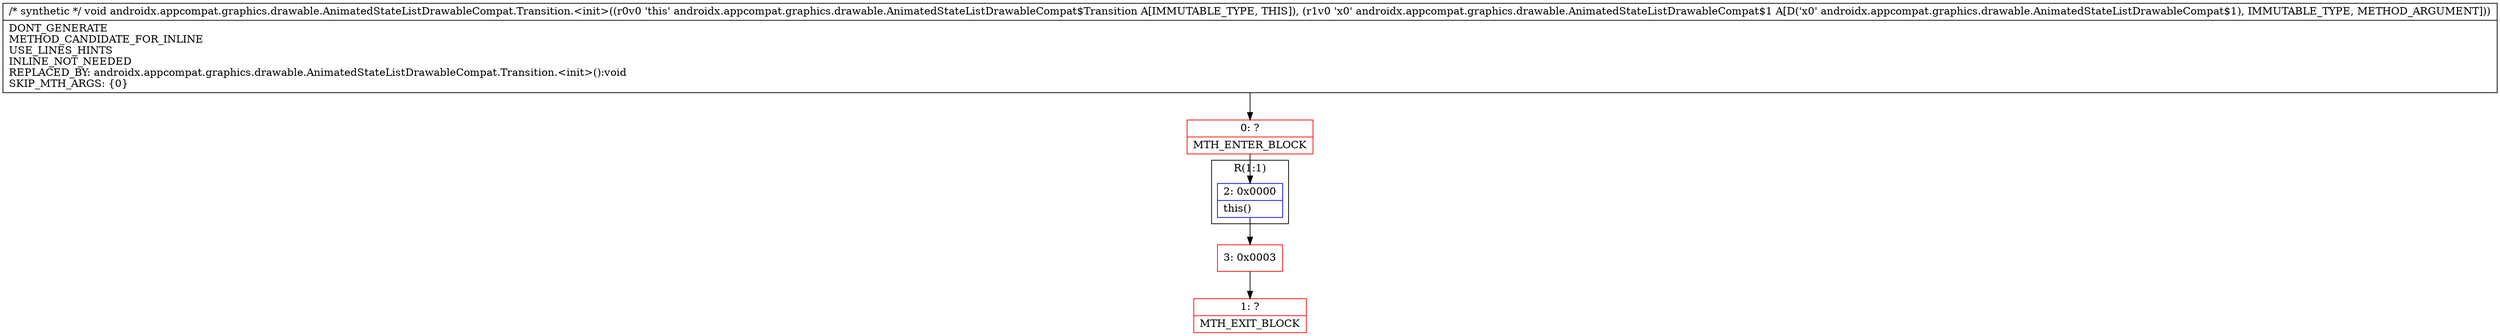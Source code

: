 digraph "CFG forandroidx.appcompat.graphics.drawable.AnimatedStateListDrawableCompat.Transition.\<init\>(Landroidx\/appcompat\/graphics\/drawable\/AnimatedStateListDrawableCompat$1;)V" {
subgraph cluster_Region_1709608598 {
label = "R(1:1)";
node [shape=record,color=blue];
Node_2 [shape=record,label="{2\:\ 0x0000|this()\l}"];
}
Node_0 [shape=record,color=red,label="{0\:\ ?|MTH_ENTER_BLOCK\l}"];
Node_3 [shape=record,color=red,label="{3\:\ 0x0003}"];
Node_1 [shape=record,color=red,label="{1\:\ ?|MTH_EXIT_BLOCK\l}"];
MethodNode[shape=record,label="{\/* synthetic *\/ void androidx.appcompat.graphics.drawable.AnimatedStateListDrawableCompat.Transition.\<init\>((r0v0 'this' androidx.appcompat.graphics.drawable.AnimatedStateListDrawableCompat$Transition A[IMMUTABLE_TYPE, THIS]), (r1v0 'x0' androidx.appcompat.graphics.drawable.AnimatedStateListDrawableCompat$1 A[D('x0' androidx.appcompat.graphics.drawable.AnimatedStateListDrawableCompat$1), IMMUTABLE_TYPE, METHOD_ARGUMENT]))  | DONT_GENERATE\lMETHOD_CANDIDATE_FOR_INLINE\lUSE_LINES_HINTS\lINLINE_NOT_NEEDED\lREPLACED_BY: androidx.appcompat.graphics.drawable.AnimatedStateListDrawableCompat.Transition.\<init\>():void\lSKIP_MTH_ARGS: \{0\}\l}"];
MethodNode -> Node_0;Node_2 -> Node_3;
Node_0 -> Node_2;
Node_3 -> Node_1;
}

